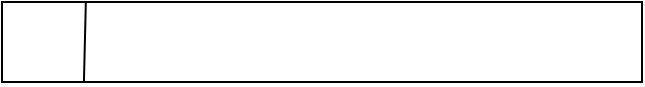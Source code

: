<mxfile version="14.9.3" type="device"><diagram id="nhvuohnVPW4GNaMaeLXi" name="Page-1"><mxGraphModel dx="780" dy="752" grid="1" gridSize="10" guides="1" tooltips="1" connect="1" arrows="1" fold="1" page="1" pageScale="1" pageWidth="827" pageHeight="1169" math="0" shadow="0"><root><mxCell id="0"/><mxCell id="1" parent="0"/><mxCell id="sw4QYUnrV6iWxvCihahS-15" value="" style="rounded=0;whiteSpace=wrap;html=1;" vertex="1" parent="1"><mxGeometry x="240" y="40" width="320" height="40" as="geometry"/></mxCell><mxCell id="sw4QYUnrV6iWxvCihahS-16" value="" style="endArrow=none;html=1;entryX=0.131;entryY=0;entryDx=0;entryDy=0;entryPerimeter=0;exitX=0.128;exitY=1;exitDx=0;exitDy=0;exitPerimeter=0;" edge="1" parent="1" source="sw4QYUnrV6iWxvCihahS-15" target="sw4QYUnrV6iWxvCihahS-15"><mxGeometry width="50" height="50" relative="1" as="geometry"><mxPoint x="270" y="140" as="sourcePoint"/><mxPoint x="330" y="140" as="targetPoint"/></mxGeometry></mxCell></root></mxGraphModel></diagram></mxfile>